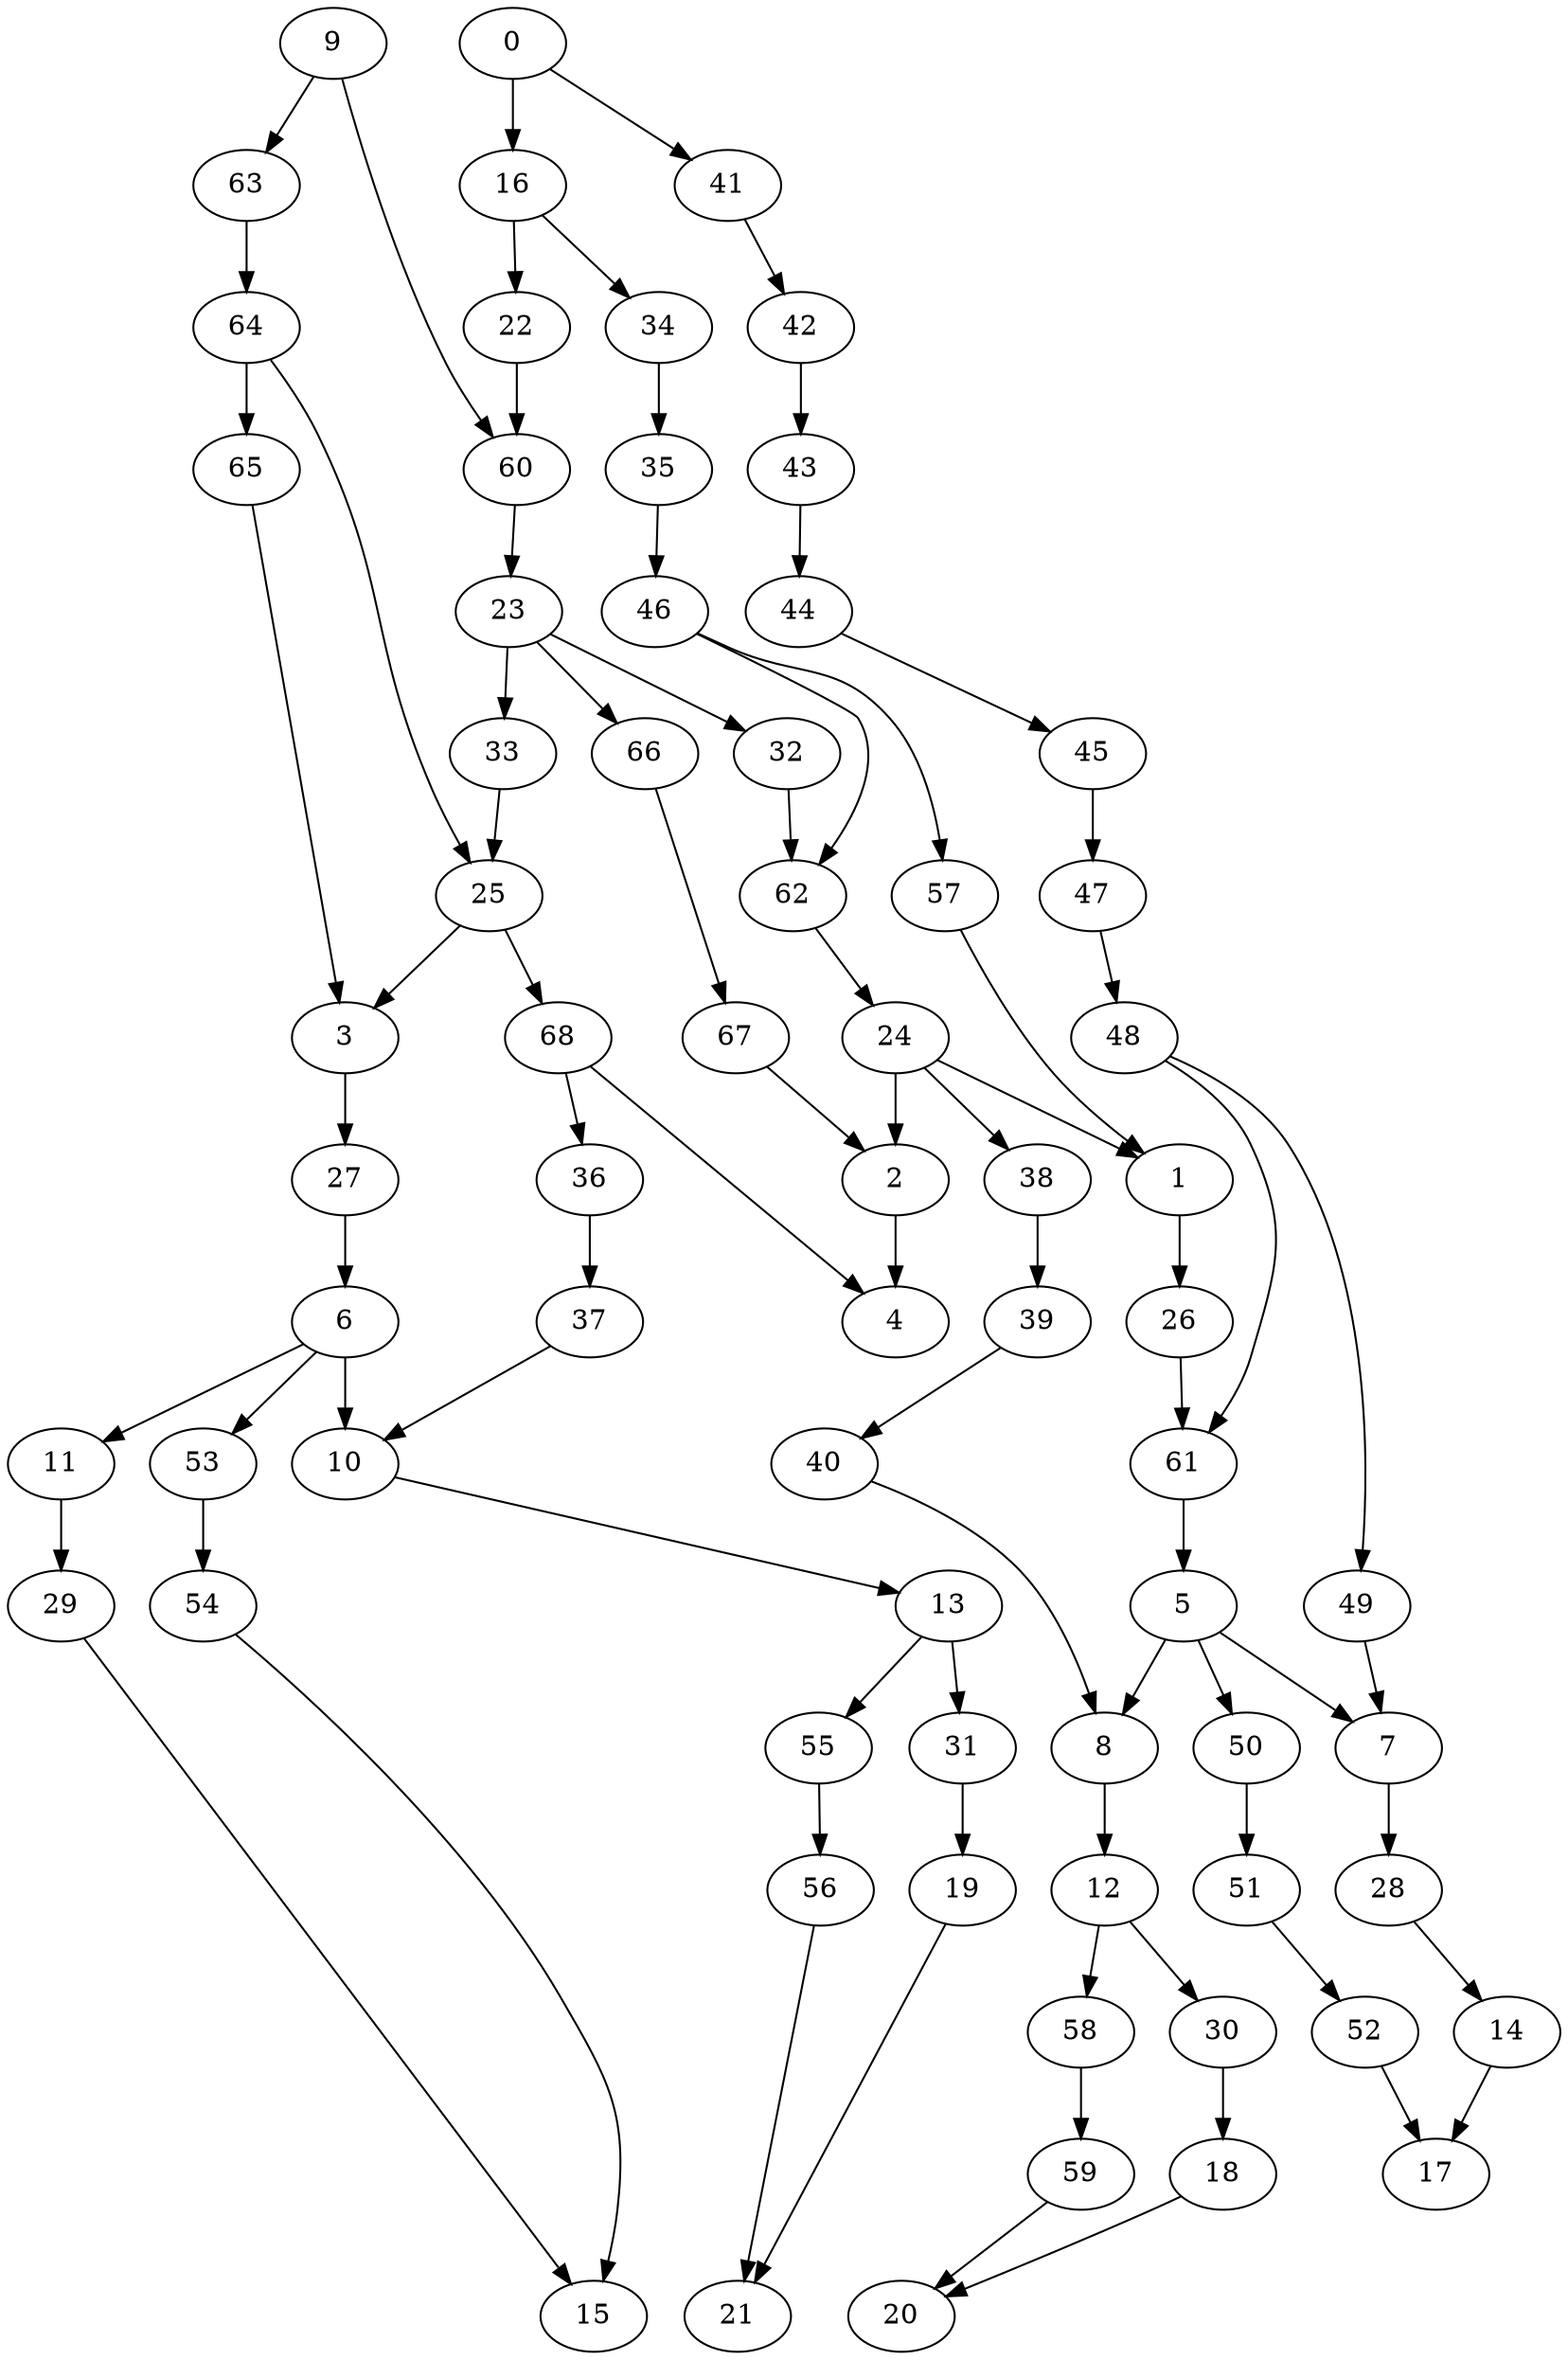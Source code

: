 digraph g {
0;
1;
2;
3;
4;
5;
6;
7;
8;
9;
10;
11;
12;
13;
14;
15;
16;
17;
18;
19;
20;
21;
22;
23;
24;
25;
26;
27;
28;
29;
30;
31;
32;
33;
34;
35;
36;
37;
38;
39;
40;
41;
42;
43;
44;
45;
46;
47;
48;
49;
50;
51;
52;
53;
54;
55;
56;
57;
58;
59;
60;
61;
62;
63;
64;
65;
66;
67;
68;
0 -> 16 [weight=1];
0 -> 41 [weight=0];
1 -> 26 [weight=0];
2 -> 4 [weight=1];
3 -> 27 [weight=3];
5 -> 7 [weight=0];
5 -> 8 [weight=0];
5 -> 50 [weight=0];
6 -> 10 [weight=3];
6 -> 11 [weight=0];
6 -> 53 [weight=0];
7 -> 28 [weight=0];
8 -> 12 [weight=0];
9 -> 60 [weight=0];
9 -> 63 [weight=0];
10 -> 13 [weight=0];
11 -> 29 [weight=0];
12 -> 30 [weight=0];
12 -> 58 [weight=0];
13 -> 31 [weight=0];
13 -> 55 [weight=0];
14 -> 17 [weight=0];
16 -> 22 [weight=0];
16 -> 34 [weight=0];
18 -> 20 [weight=0];
19 -> 21 [weight=0];
22 -> 60 [weight=0];
23 -> 32 [weight=1];
23 -> 33 [weight=1];
23 -> 66 [weight=0];
24 -> 1 [weight=1];
24 -> 2 [weight=2];
24 -> 38 [weight=0];
25 -> 3 [weight=0];
25 -> 68 [weight=0];
26 -> 61 [weight=0];
27 -> 6 [weight=1];
28 -> 14 [weight=0];
29 -> 15 [weight=0];
30 -> 18 [weight=0];
31 -> 19 [weight=0];
32 -> 62 [weight=0];
33 -> 25 [weight=0];
34 -> 35 [weight=0];
35 -> 46 [weight=0];
36 -> 37 [weight=1];
37 -> 10 [weight=0];
38 -> 39 [weight=1];
39 -> 40 [weight=0];
40 -> 8 [weight=0];
41 -> 42 [weight=0];
42 -> 43 [weight=0];
43 -> 44 [weight=0];
44 -> 45 [weight=0];
45 -> 47 [weight=3];
46 -> 62 [weight=0];
46 -> 57 [weight=0];
47 -> 48 [weight=0];
48 -> 61 [weight=0];
48 -> 49 [weight=0];
49 -> 7 [weight=0];
50 -> 51 [weight=0];
51 -> 52 [weight=0];
52 -> 17 [weight=0];
53 -> 54 [weight=0];
54 -> 15 [weight=0];
55 -> 56 [weight=0];
56 -> 21 [weight=0];
57 -> 1 [weight=0];
58 -> 59 [weight=0];
59 -> 20 [weight=0];
60 -> 23 [weight=0];
61 -> 5 [weight=1];
62 -> 24 [weight=0];
63 -> 64 [weight=0];
64 -> 25 [weight=0];
64 -> 65 [weight=0];
65 -> 3 [weight=0];
66 -> 67 [weight=0];
67 -> 2 [weight=0];
68 -> 4 [weight=0];
68 -> 36 [weight=0];
}
